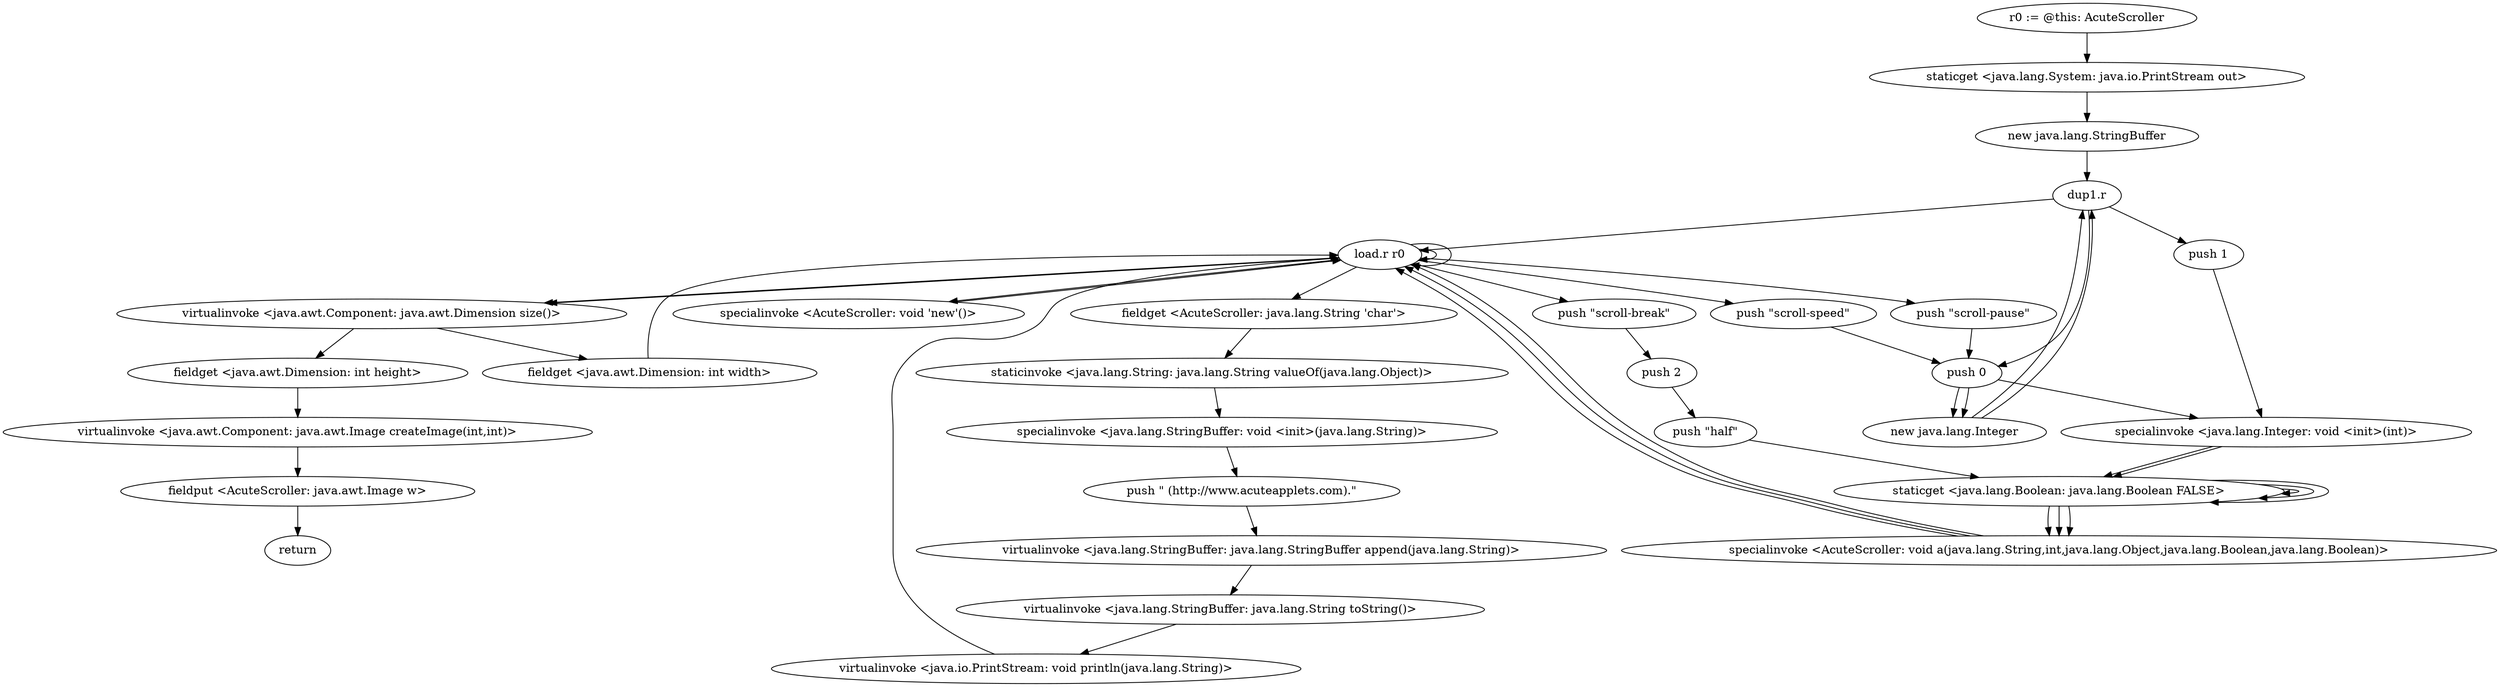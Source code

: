 digraph "" {
    "r0 := @this: AcuteScroller"
    "staticget <java.lang.System: java.io.PrintStream out>"
    "r0 := @this: AcuteScroller"->"staticget <java.lang.System: java.io.PrintStream out>";
    "new java.lang.StringBuffer"
    "staticget <java.lang.System: java.io.PrintStream out>"->"new java.lang.StringBuffer";
    "dup1.r"
    "new java.lang.StringBuffer"->"dup1.r";
    "load.r r0"
    "dup1.r"->"load.r r0";
    "fieldget <AcuteScroller: java.lang.String 'char'>"
    "load.r r0"->"fieldget <AcuteScroller: java.lang.String 'char'>";
    "staticinvoke <java.lang.String: java.lang.String valueOf(java.lang.Object)>"
    "fieldget <AcuteScroller: java.lang.String 'char'>"->"staticinvoke <java.lang.String: java.lang.String valueOf(java.lang.Object)>";
    "specialinvoke <java.lang.StringBuffer: void <init>(java.lang.String)>"
    "staticinvoke <java.lang.String: java.lang.String valueOf(java.lang.Object)>"->"specialinvoke <java.lang.StringBuffer: void <init>(java.lang.String)>";
    "push \" (http://www.acuteapplets.com).\""
    "specialinvoke <java.lang.StringBuffer: void <init>(java.lang.String)>"->"push \" (http://www.acuteapplets.com).\"";
    "virtualinvoke <java.lang.StringBuffer: java.lang.StringBuffer append(java.lang.String)>"
    "push \" (http://www.acuteapplets.com).\""->"virtualinvoke <java.lang.StringBuffer: java.lang.StringBuffer append(java.lang.String)>";
    "virtualinvoke <java.lang.StringBuffer: java.lang.String toString()>"
    "virtualinvoke <java.lang.StringBuffer: java.lang.StringBuffer append(java.lang.String)>"->"virtualinvoke <java.lang.StringBuffer: java.lang.String toString()>";
    "virtualinvoke <java.io.PrintStream: void println(java.lang.String)>"
    "virtualinvoke <java.lang.StringBuffer: java.lang.String toString()>"->"virtualinvoke <java.io.PrintStream: void println(java.lang.String)>";
    "virtualinvoke <java.io.PrintStream: void println(java.lang.String)>"->"load.r r0";
    "specialinvoke <AcuteScroller: void 'new'()>"
    "load.r r0"->"specialinvoke <AcuteScroller: void 'new'()>";
    "specialinvoke <AcuteScroller: void 'new'()>"->"load.r r0";
    "push \"scroll-break\""
    "load.r r0"->"push \"scroll-break\"";
    "push 2"
    "push \"scroll-break\""->"push 2";
    "push \"half\""
    "push 2"->"push \"half\"";
    "staticget <java.lang.Boolean: java.lang.Boolean FALSE>"
    "push \"half\""->"staticget <java.lang.Boolean: java.lang.Boolean FALSE>";
    "staticget <java.lang.Boolean: java.lang.Boolean FALSE>"->"staticget <java.lang.Boolean: java.lang.Boolean FALSE>";
    "specialinvoke <AcuteScroller: void a(java.lang.String,int,java.lang.Object,java.lang.Boolean,java.lang.Boolean)>"
    "staticget <java.lang.Boolean: java.lang.Boolean FALSE>"->"specialinvoke <AcuteScroller: void a(java.lang.String,int,java.lang.Object,java.lang.Boolean,java.lang.Boolean)>";
    "specialinvoke <AcuteScroller: void a(java.lang.String,int,java.lang.Object,java.lang.Boolean,java.lang.Boolean)>"->"load.r r0";
    "push \"scroll-pause\""
    "load.r r0"->"push \"scroll-pause\"";
    "push 0"
    "push \"scroll-pause\""->"push 0";
    "new java.lang.Integer"
    "push 0"->"new java.lang.Integer";
    "new java.lang.Integer"->"dup1.r";
    "dup1.r"->"push 0";
    "specialinvoke <java.lang.Integer: void <init>(int)>"
    "push 0"->"specialinvoke <java.lang.Integer: void <init>(int)>";
    "specialinvoke <java.lang.Integer: void <init>(int)>"->"staticget <java.lang.Boolean: java.lang.Boolean FALSE>";
    "staticget <java.lang.Boolean: java.lang.Boolean FALSE>"->"staticget <java.lang.Boolean: java.lang.Boolean FALSE>";
    "staticget <java.lang.Boolean: java.lang.Boolean FALSE>"->"specialinvoke <AcuteScroller: void a(java.lang.String,int,java.lang.Object,java.lang.Boolean,java.lang.Boolean)>";
    "specialinvoke <AcuteScroller: void a(java.lang.String,int,java.lang.Object,java.lang.Boolean,java.lang.Boolean)>"->"load.r r0";
    "push \"scroll-speed\""
    "load.r r0"->"push \"scroll-speed\"";
    "push \"scroll-speed\""->"push 0";
    "push 0"->"new java.lang.Integer";
    "new java.lang.Integer"->"dup1.r";
    "push 1"
    "dup1.r"->"push 1";
    "push 1"->"specialinvoke <java.lang.Integer: void <init>(int)>";
    "specialinvoke <java.lang.Integer: void <init>(int)>"->"staticget <java.lang.Boolean: java.lang.Boolean FALSE>";
    "staticget <java.lang.Boolean: java.lang.Boolean FALSE>"->"staticget <java.lang.Boolean: java.lang.Boolean FALSE>";
    "staticget <java.lang.Boolean: java.lang.Boolean FALSE>"->"specialinvoke <AcuteScroller: void a(java.lang.String,int,java.lang.Object,java.lang.Boolean,java.lang.Boolean)>";
    "specialinvoke <AcuteScroller: void a(java.lang.String,int,java.lang.Object,java.lang.Boolean,java.lang.Boolean)>"->"load.r r0";
    "load.r r0"->"load.r r0";
    "load.r r0"->"load.r r0";
    "virtualinvoke <java.awt.Component: java.awt.Dimension size()>"
    "load.r r0"->"virtualinvoke <java.awt.Component: java.awt.Dimension size()>";
    "fieldget <java.awt.Dimension: int width>"
    "virtualinvoke <java.awt.Component: java.awt.Dimension size()>"->"fieldget <java.awt.Dimension: int width>";
    "fieldget <java.awt.Dimension: int width>"->"load.r r0";
    "load.r r0"->"virtualinvoke <java.awt.Component: java.awt.Dimension size()>";
    "fieldget <java.awt.Dimension: int height>"
    "virtualinvoke <java.awt.Component: java.awt.Dimension size()>"->"fieldget <java.awt.Dimension: int height>";
    "virtualinvoke <java.awt.Component: java.awt.Image createImage(int,int)>"
    "fieldget <java.awt.Dimension: int height>"->"virtualinvoke <java.awt.Component: java.awt.Image createImage(int,int)>";
    "fieldput <AcuteScroller: java.awt.Image w>"
    "virtualinvoke <java.awt.Component: java.awt.Image createImage(int,int)>"->"fieldput <AcuteScroller: java.awt.Image w>";
    "return"
    "fieldput <AcuteScroller: java.awt.Image w>"->"return";
}
